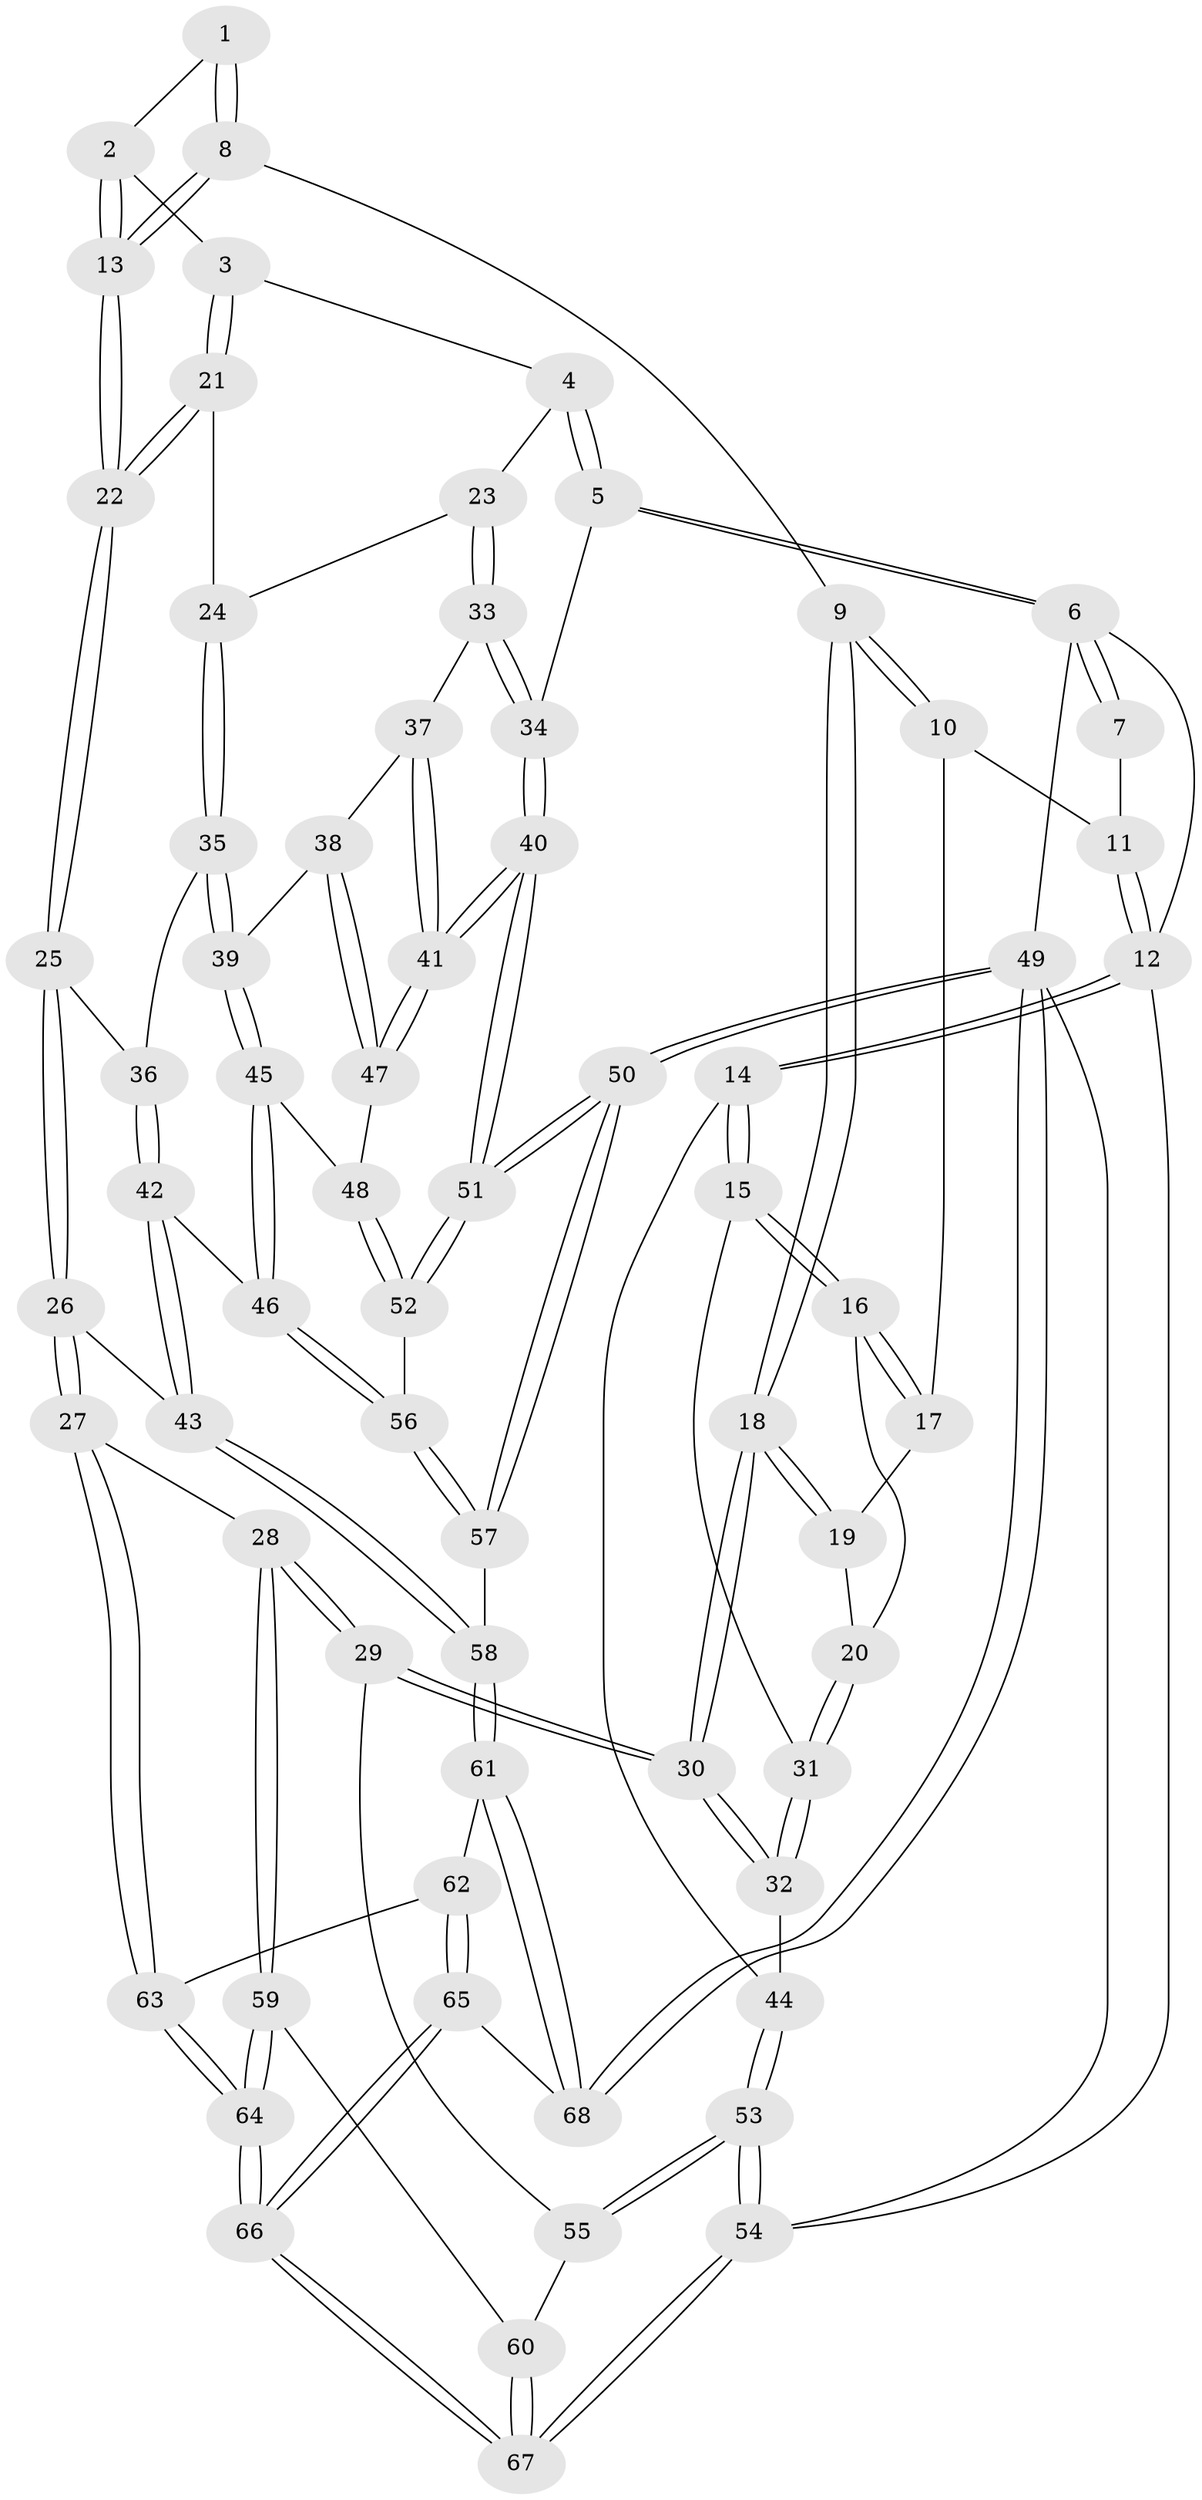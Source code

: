 // coarse degree distribution, {3: 0.15384615384615385, 5: 0.3333333333333333, 4: 0.46153846153846156, 7: 0.02564102564102564, 6: 0.02564102564102564}
// Generated by graph-tools (version 1.1) at 2025/24/03/03/25 07:24:34]
// undirected, 68 vertices, 167 edges
graph export_dot {
graph [start="1"]
  node [color=gray90,style=filled];
  1 [pos="+0.6046355509544878+0"];
  2 [pos="+0.6348078449113975+0.015254414485360357"];
  3 [pos="+0.7451185034844519+0.16775386936615233"];
  4 [pos="+0.8697765668400996+0.16809019761017086"];
  5 [pos="+1+0"];
  6 [pos="+1+0"];
  7 [pos="+0.5773558091946455+0"];
  8 [pos="+0.4641510317178142+0.2605136314616525"];
  9 [pos="+0.40699122060989673+0.23953524631850615"];
  10 [pos="+0.28495076248057566+0.032685166919431324"];
  11 [pos="+0.31788997113787454+0"];
  12 [pos="+0+0"];
  13 [pos="+0.5121208730371762+0.29395151532656316"];
  14 [pos="+0+0.2130157595586631"];
  15 [pos="+0+0.22375788941716354"];
  16 [pos="+0+0.19396724167778312"];
  17 [pos="+0.20739676377049368+0.127960469630001"];
  18 [pos="+0.2983489998252658+0.38236638778626886"];
  19 [pos="+0.2069690060411845+0.20700276160872963"];
  20 [pos="+0.14543568349822977+0.3139939362348561"];
  21 [pos="+0.7217029121811133+0.22030507430957666"];
  22 [pos="+0.5713980139341097+0.36235058094335604"];
  23 [pos="+0.8909895293720114+0.34376501953275834"];
  24 [pos="+0.7937874016871322+0.36246938266923606"];
  25 [pos="+0.5710784431150863+0.376668827698806"];
  26 [pos="+0.3495065325179884+0.6269880644082579"];
  27 [pos="+0.34915813549766+0.6270466210408799"];
  28 [pos="+0.32302606014599494+0.6149680115886409"];
  29 [pos="+0.2737988423126409+0.5769651134315698"];
  30 [pos="+0.26635957521798115+0.5626688693593352"];
  31 [pos="+0.12798463096930884+0.4161002798439341"];
  32 [pos="+0.17463499380382413+0.4907079168239726"];
  33 [pos="+0.9522871488181729+0.4044275313755102"];
  34 [pos="+1+0.37233152565369976"];
  35 [pos="+0.7595222741173199+0.4608552699300711"];
  36 [pos="+0.6565433308898813+0.43426757230122737"];
  37 [pos="+0.9260700602459455+0.433666119124806"];
  38 [pos="+0.8182714427608415+0.48050246298255106"];
  39 [pos="+0.7643071046392595+0.466311346026734"];
  40 [pos="+1+0.7351451365749258"];
  41 [pos="+0.9403049503212084+0.5927245885322071"];
  42 [pos="+0.645790599168103+0.6184741988560172"];
  43 [pos="+0.3739513471777926+0.6355835937441963"];
  44 [pos="+0+0.5121318704205429"];
  45 [pos="+0.7201250590729347+0.6441290128400766"];
  46 [pos="+0.7198080307166855+0.6444897068702937"];
  47 [pos="+0.8726592902830492+0.5907284657927588"];
  48 [pos="+0.8625546351318292+0.5999856738132223"];
  49 [pos="+1+1"];
  50 [pos="+1+1"];
  51 [pos="+1+0.7804074944458109"];
  52 [pos="+0.8600374475816588+0.7499464425492897"];
  53 [pos="+0+0.6871893405262121"];
  54 [pos="+0+1"];
  55 [pos="+0+0.6858952595194892"];
  56 [pos="+0.7485769080052483+0.7796454247252952"];
  57 [pos="+0.7188448955726237+0.8365517842868182"];
  58 [pos="+0.6769370996865518+0.880099423894797"];
  59 [pos="+0.10141074039988257+0.8445686235570798"];
  60 [pos="+0.0887536196852534+0.854690624198601"];
  61 [pos="+0.6379821928008255+1"];
  62 [pos="+0.3772934082962983+0.8024736890617622"];
  63 [pos="+0.34534491563872766+0.7110239455345583"];
  64 [pos="+0.25638677720348607+0.8807248341894625"];
  65 [pos="+0.35504631353956817+1"];
  66 [pos="+0.1024287271550691+1"];
  67 [pos="+0+1"];
  68 [pos="+0.6384885888693151+1"];
  1 -- 2;
  1 -- 8;
  1 -- 8;
  2 -- 3;
  2 -- 13;
  2 -- 13;
  3 -- 4;
  3 -- 21;
  3 -- 21;
  4 -- 5;
  4 -- 5;
  4 -- 23;
  5 -- 6;
  5 -- 6;
  5 -- 34;
  6 -- 7;
  6 -- 7;
  6 -- 12;
  6 -- 49;
  7 -- 11;
  8 -- 9;
  8 -- 13;
  8 -- 13;
  9 -- 10;
  9 -- 10;
  9 -- 18;
  9 -- 18;
  10 -- 11;
  10 -- 17;
  11 -- 12;
  11 -- 12;
  12 -- 14;
  12 -- 14;
  12 -- 54;
  13 -- 22;
  13 -- 22;
  14 -- 15;
  14 -- 15;
  14 -- 44;
  15 -- 16;
  15 -- 16;
  15 -- 31;
  16 -- 17;
  16 -- 17;
  16 -- 20;
  17 -- 19;
  18 -- 19;
  18 -- 19;
  18 -- 30;
  18 -- 30;
  19 -- 20;
  20 -- 31;
  20 -- 31;
  21 -- 22;
  21 -- 22;
  21 -- 24;
  22 -- 25;
  22 -- 25;
  23 -- 24;
  23 -- 33;
  23 -- 33;
  24 -- 35;
  24 -- 35;
  25 -- 26;
  25 -- 26;
  25 -- 36;
  26 -- 27;
  26 -- 27;
  26 -- 43;
  27 -- 28;
  27 -- 63;
  27 -- 63;
  28 -- 29;
  28 -- 29;
  28 -- 59;
  28 -- 59;
  29 -- 30;
  29 -- 30;
  29 -- 55;
  30 -- 32;
  30 -- 32;
  31 -- 32;
  31 -- 32;
  32 -- 44;
  33 -- 34;
  33 -- 34;
  33 -- 37;
  34 -- 40;
  34 -- 40;
  35 -- 36;
  35 -- 39;
  35 -- 39;
  36 -- 42;
  36 -- 42;
  37 -- 38;
  37 -- 41;
  37 -- 41;
  38 -- 39;
  38 -- 47;
  38 -- 47;
  39 -- 45;
  39 -- 45;
  40 -- 41;
  40 -- 41;
  40 -- 51;
  40 -- 51;
  41 -- 47;
  41 -- 47;
  42 -- 43;
  42 -- 43;
  42 -- 46;
  43 -- 58;
  43 -- 58;
  44 -- 53;
  44 -- 53;
  45 -- 46;
  45 -- 46;
  45 -- 48;
  46 -- 56;
  46 -- 56;
  47 -- 48;
  48 -- 52;
  48 -- 52;
  49 -- 50;
  49 -- 50;
  49 -- 68;
  49 -- 68;
  49 -- 54;
  50 -- 51;
  50 -- 51;
  50 -- 57;
  50 -- 57;
  51 -- 52;
  51 -- 52;
  52 -- 56;
  53 -- 54;
  53 -- 54;
  53 -- 55;
  53 -- 55;
  54 -- 67;
  54 -- 67;
  55 -- 60;
  56 -- 57;
  56 -- 57;
  57 -- 58;
  58 -- 61;
  58 -- 61;
  59 -- 60;
  59 -- 64;
  59 -- 64;
  60 -- 67;
  60 -- 67;
  61 -- 62;
  61 -- 68;
  61 -- 68;
  62 -- 63;
  62 -- 65;
  62 -- 65;
  63 -- 64;
  63 -- 64;
  64 -- 66;
  64 -- 66;
  65 -- 66;
  65 -- 66;
  65 -- 68;
  66 -- 67;
  66 -- 67;
}

